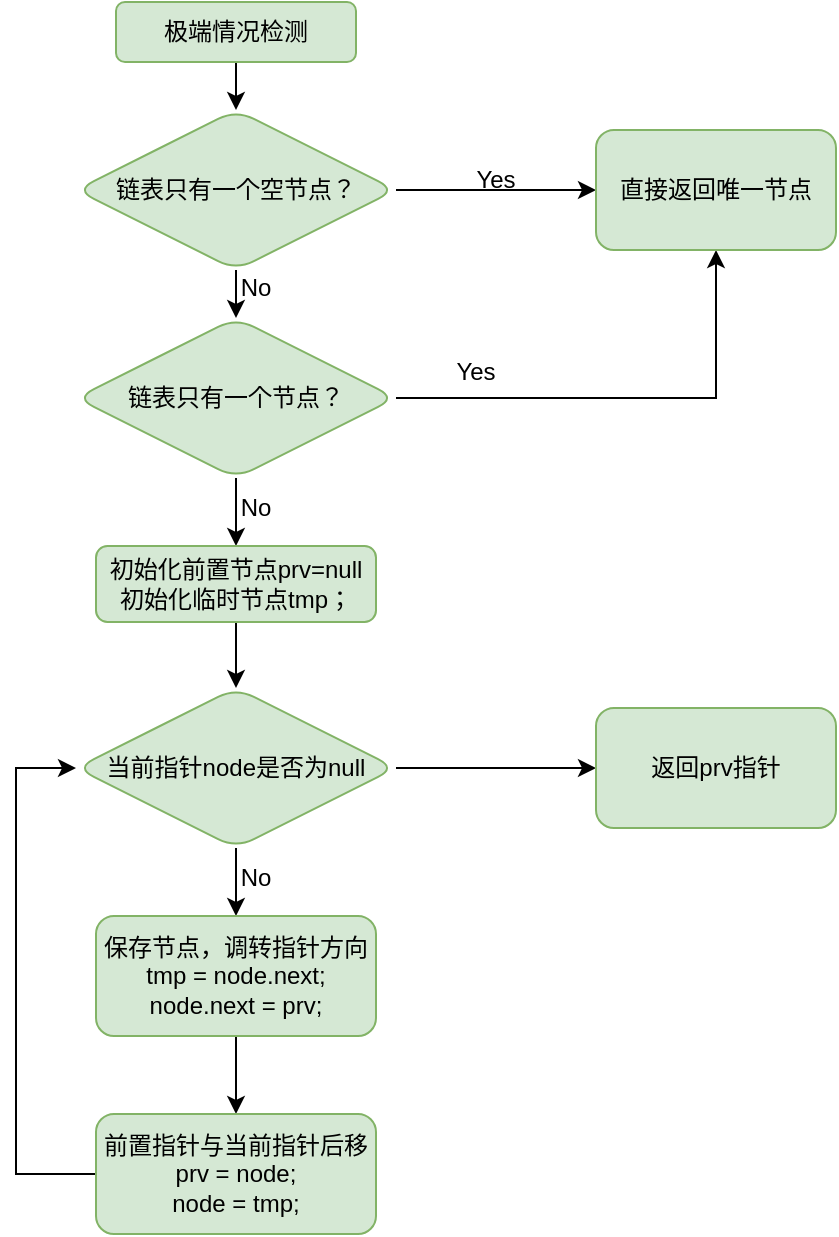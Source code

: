 <mxfile version="17.5.0" type="github" pages="4">
  <diagram id="X2HO5SKJAV-MGK70cwq4" name="反转链表">
    <mxGraphModel dx="1022" dy="380" grid="1" gridSize="10" guides="1" tooltips="1" connect="1" arrows="1" fold="1" page="1" pageScale="1" pageWidth="827" pageHeight="1169" math="0" shadow="0">
      <root>
        <mxCell id="0" />
        <mxCell id="1" parent="0" />
        <mxCell id="Ad-Zq78j_5pakSQd4hAd-4" value="" style="edgeStyle=orthogonalEdgeStyle;rounded=0;orthogonalLoop=1;jettySize=auto;html=1;" parent="1" source="Ad-Zq78j_5pakSQd4hAd-1" target="Ad-Zq78j_5pakSQd4hAd-3" edge="1">
          <mxGeometry relative="1" as="geometry" />
        </mxCell>
        <mxCell id="Ad-Zq78j_5pakSQd4hAd-1" value="极端情况检测" style="rounded=1;whiteSpace=wrap;html=1;fillColor=#d5e8d4;strokeColor=#82b366;" parent="1" vertex="1">
          <mxGeometry x="70" y="30" width="120" height="30" as="geometry" />
        </mxCell>
        <mxCell id="Ad-Zq78j_5pakSQd4hAd-6" value="" style="edgeStyle=orthogonalEdgeStyle;rounded=0;orthogonalLoop=1;jettySize=auto;html=1;" parent="1" source="Ad-Zq78j_5pakSQd4hAd-3" target="Ad-Zq78j_5pakSQd4hAd-5" edge="1">
          <mxGeometry relative="1" as="geometry" />
        </mxCell>
        <mxCell id="Ad-Zq78j_5pakSQd4hAd-8" value="" style="edgeStyle=orthogonalEdgeStyle;rounded=0;orthogonalLoop=1;jettySize=auto;html=1;" parent="1" source="Ad-Zq78j_5pakSQd4hAd-3" target="Ad-Zq78j_5pakSQd4hAd-7" edge="1">
          <mxGeometry relative="1" as="geometry" />
        </mxCell>
        <mxCell id="Ad-Zq78j_5pakSQd4hAd-3" value="链表只有一个空节点？" style="rhombus;whiteSpace=wrap;html=1;fillColor=#d5e8d4;strokeColor=#82b366;rounded=1;" parent="1" vertex="1">
          <mxGeometry x="50" y="84" width="160" height="80" as="geometry" />
        </mxCell>
        <mxCell id="Ad-Zq78j_5pakSQd4hAd-9" style="edgeStyle=orthogonalEdgeStyle;rounded=0;orthogonalLoop=1;jettySize=auto;html=1;exitX=1;exitY=0.5;exitDx=0;exitDy=0;" parent="1" source="Ad-Zq78j_5pakSQd4hAd-5" target="Ad-Zq78j_5pakSQd4hAd-7" edge="1">
          <mxGeometry relative="1" as="geometry" />
        </mxCell>
        <mxCell id="Ad-Zq78j_5pakSQd4hAd-14" value="" style="edgeStyle=orthogonalEdgeStyle;rounded=0;orthogonalLoop=1;jettySize=auto;html=1;" parent="1" source="Ad-Zq78j_5pakSQd4hAd-5" target="Ad-Zq78j_5pakSQd4hAd-13" edge="1">
          <mxGeometry relative="1" as="geometry" />
        </mxCell>
        <mxCell id="Ad-Zq78j_5pakSQd4hAd-5" value="&lt;span&gt;链表只有一个节点？&lt;/span&gt;" style="rhombus;whiteSpace=wrap;html=1;fillColor=#d5e8d4;strokeColor=#82b366;rounded=1;" parent="1" vertex="1">
          <mxGeometry x="50" y="188" width="160" height="80" as="geometry" />
        </mxCell>
        <mxCell id="Ad-Zq78j_5pakSQd4hAd-7" value="直接返回唯一节点" style="whiteSpace=wrap;html=1;fillColor=#d5e8d4;strokeColor=#82b366;rounded=1;" parent="1" vertex="1">
          <mxGeometry x="310" y="94" width="120" height="60" as="geometry" />
        </mxCell>
        <mxCell id="Ad-Zq78j_5pakSQd4hAd-10" value="No" style="text;html=1;strokeColor=none;fillColor=none;align=center;verticalAlign=middle;whiteSpace=wrap;rounded=0;" parent="1" vertex="1">
          <mxGeometry x="110" y="158" width="60" height="30" as="geometry" />
        </mxCell>
        <mxCell id="Ad-Zq78j_5pakSQd4hAd-11" value="Yes" style="text;html=1;strokeColor=none;fillColor=none;align=center;verticalAlign=middle;whiteSpace=wrap;rounded=0;" parent="1" vertex="1">
          <mxGeometry x="220" y="200" width="60" height="30" as="geometry" />
        </mxCell>
        <mxCell id="Ad-Zq78j_5pakSQd4hAd-12" value="Yes" style="text;html=1;strokeColor=none;fillColor=none;align=center;verticalAlign=middle;whiteSpace=wrap;rounded=0;" parent="1" vertex="1">
          <mxGeometry x="230" y="104" width="60" height="30" as="geometry" />
        </mxCell>
        <mxCell id="Ad-Zq78j_5pakSQd4hAd-19" value="" style="edgeStyle=orthogonalEdgeStyle;rounded=0;orthogonalLoop=1;jettySize=auto;html=1;" parent="1" source="Ad-Zq78j_5pakSQd4hAd-13" target="Ad-Zq78j_5pakSQd4hAd-18" edge="1">
          <mxGeometry relative="1" as="geometry" />
        </mxCell>
        <mxCell id="Ad-Zq78j_5pakSQd4hAd-13" value="初始化前置节点prv=null&lt;br&gt;初始化临时节点tmp；" style="whiteSpace=wrap;html=1;fillColor=#d5e8d4;strokeColor=#82b366;rounded=1;" parent="1" vertex="1">
          <mxGeometry x="60" y="302" width="140" height="38" as="geometry" />
        </mxCell>
        <mxCell id="Ad-Zq78j_5pakSQd4hAd-15" value="No" style="text;html=1;strokeColor=none;fillColor=none;align=center;verticalAlign=middle;whiteSpace=wrap;rounded=0;" parent="1" vertex="1">
          <mxGeometry x="110" y="268" width="60" height="30" as="geometry" />
        </mxCell>
        <mxCell id="Ad-Zq78j_5pakSQd4hAd-21" value="" style="edgeStyle=orthogonalEdgeStyle;rounded=0;orthogonalLoop=1;jettySize=auto;html=1;" parent="1" source="Ad-Zq78j_5pakSQd4hAd-18" target="Ad-Zq78j_5pakSQd4hAd-20" edge="1">
          <mxGeometry relative="1" as="geometry" />
        </mxCell>
        <mxCell id="Ad-Zq78j_5pakSQd4hAd-27" value="" style="edgeStyle=orthogonalEdgeStyle;rounded=0;orthogonalLoop=1;jettySize=auto;html=1;" parent="1" source="Ad-Zq78j_5pakSQd4hAd-18" target="Ad-Zq78j_5pakSQd4hAd-26" edge="1">
          <mxGeometry relative="1" as="geometry" />
        </mxCell>
        <mxCell id="Ad-Zq78j_5pakSQd4hAd-18" value="当前指针node是否为null" style="rhombus;whiteSpace=wrap;html=1;fillColor=#d5e8d4;strokeColor=#82b366;rounded=1;" parent="1" vertex="1">
          <mxGeometry x="50" y="373" width="160" height="80" as="geometry" />
        </mxCell>
        <mxCell id="Ad-Zq78j_5pakSQd4hAd-24" value="" style="edgeStyle=orthogonalEdgeStyle;rounded=0;orthogonalLoop=1;jettySize=auto;html=1;" parent="1" source="Ad-Zq78j_5pakSQd4hAd-20" target="Ad-Zq78j_5pakSQd4hAd-23" edge="1">
          <mxGeometry relative="1" as="geometry" />
        </mxCell>
        <mxCell id="Ad-Zq78j_5pakSQd4hAd-20" value="保存节点，调转指针方向&lt;br&gt;tmp = node.next;&lt;br&gt;node.next = prv;" style="whiteSpace=wrap;html=1;fillColor=#d5e8d4;strokeColor=#82b366;rounded=1;" parent="1" vertex="1">
          <mxGeometry x="60" y="487" width="140" height="60" as="geometry" />
        </mxCell>
        <mxCell id="Ad-Zq78j_5pakSQd4hAd-22" value="No" style="text;html=1;strokeColor=none;fillColor=none;align=center;verticalAlign=middle;whiteSpace=wrap;rounded=0;" parent="1" vertex="1">
          <mxGeometry x="110" y="453" width="60" height="30" as="geometry" />
        </mxCell>
        <mxCell id="Ad-Zq78j_5pakSQd4hAd-25" style="edgeStyle=orthogonalEdgeStyle;rounded=0;orthogonalLoop=1;jettySize=auto;html=1;exitX=0;exitY=0.5;exitDx=0;exitDy=0;entryX=0;entryY=0.5;entryDx=0;entryDy=0;" parent="1" source="Ad-Zq78j_5pakSQd4hAd-23" target="Ad-Zq78j_5pakSQd4hAd-18" edge="1">
          <mxGeometry relative="1" as="geometry">
            <Array as="points">
              <mxPoint x="20" y="616" />
              <mxPoint x="20" y="413" />
            </Array>
          </mxGeometry>
        </mxCell>
        <mxCell id="Ad-Zq78j_5pakSQd4hAd-23" value="前置指针与当前指针后移&lt;br&gt;prv = node;&lt;br&gt;node = tmp;" style="whiteSpace=wrap;html=1;fillColor=#d5e8d4;strokeColor=#82b366;rounded=1;" parent="1" vertex="1">
          <mxGeometry x="60" y="586" width="140" height="60" as="geometry" />
        </mxCell>
        <mxCell id="Ad-Zq78j_5pakSQd4hAd-26" value="返回prv指针" style="whiteSpace=wrap;html=1;fillColor=#d5e8d4;strokeColor=#82b366;rounded=1;" parent="1" vertex="1">
          <mxGeometry x="310" y="383" width="120" height="60" as="geometry" />
        </mxCell>
      </root>
    </mxGraphModel>
  </diagram>
  <diagram id="16IgjaPggy1D-cRRsdkL" name="无重复字符的最长子串">
    <mxGraphModel dx="782" dy="380" grid="1" gridSize="10" guides="1" tooltips="1" connect="1" arrows="1" fold="1" page="1" pageScale="1" pageWidth="827" pageHeight="1169" math="0" shadow="0">
      <root>
        <mxCell id="0" />
        <mxCell id="1" parent="0" />
        <mxCell id="MC6HlJp39Pae0oxpBvEa-3" value="" style="edgeStyle=orthogonalEdgeStyle;rounded=0;orthogonalLoop=1;jettySize=auto;html=1;" parent="1" source="MC6HlJp39Pae0oxpBvEa-1" target="MC6HlJp39Pae0oxpBvEa-2" edge="1">
          <mxGeometry relative="1" as="geometry" />
        </mxCell>
        <mxCell id="MC6HlJp39Pae0oxpBvEa-1" value="初始化左指针，右指针，结果长度len" style="rounded=1;whiteSpace=wrap;html=1;fillColor=#d5e8d4;strokeColor=#82b366;" parent="1" vertex="1">
          <mxGeometry x="110" y="148" width="210" height="40" as="geometry" />
        </mxCell>
        <mxCell id="MC6HlJp39Pae0oxpBvEa-7" value="" style="edgeStyle=orthogonalEdgeStyle;rounded=0;orthogonalLoop=1;jettySize=auto;html=1;entryX=0.5;entryY=0;entryDx=0;entryDy=0;" parent="1" source="MC6HlJp39Pae0oxpBvEa-2" target="MC6HlJp39Pae0oxpBvEa-8" edge="1">
          <mxGeometry relative="1" as="geometry">
            <mxPoint x="215.04" y="221.014" as="targetPoint" />
          </mxGeometry>
        </mxCell>
        <mxCell id="6Lp9jjhcZdvncK8w834M-12" style="edgeStyle=orthogonalEdgeStyle;rounded=0;orthogonalLoop=1;jettySize=auto;html=1;exitX=1;exitY=0.5;exitDx=0;exitDy=0;entryX=1;entryY=0.5;entryDx=0;entryDy=0;" parent="1" source="MC6HlJp39Pae0oxpBvEa-2" target="MC6HlJp39Pae0oxpBvEa-21" edge="1">
          <mxGeometry relative="1" as="geometry" />
        </mxCell>
        <mxCell id="MC6HlJp39Pae0oxpBvEa-2" value="检查是否有重复字符？" style="rhombus;whiteSpace=wrap;html=1;fillColor=#d5e8d4;strokeColor=#82b366;rounded=1;" parent="1" vertex="1">
          <mxGeometry x="100" y="226" width="230" height="80" as="geometry" />
        </mxCell>
        <mxCell id="MC6HlJp39Pae0oxpBvEa-22" value="" style="edgeStyle=orthogonalEdgeStyle;rounded=0;orthogonalLoop=1;jettySize=auto;html=1;" parent="1" source="MC6HlJp39Pae0oxpBvEa-8" target="MC6HlJp39Pae0oxpBvEa-21" edge="1">
          <mxGeometry relative="1" as="geometry" />
        </mxCell>
        <mxCell id="MC6HlJp39Pae0oxpBvEa-8" value="左指针位置&amp;nbsp;&lt;br&gt;l = Math.max(map.get(重复字符)，l)" style="whiteSpace=wrap;html=1;fillColor=#d5e8d4;strokeColor=#82b366;rounded=1;" parent="1" vertex="1">
          <mxGeometry x="90" y="342" width="250" height="60" as="geometry" />
        </mxCell>
        <mxCell id="6Lp9jjhcZdvncK8w834M-1" value="" style="edgeStyle=orthogonalEdgeStyle;rounded=0;orthogonalLoop=1;jettySize=auto;html=1;" parent="1" source="MC6HlJp39Pae0oxpBvEa-21" target="MC6HlJp39Pae0oxpBvEa-25" edge="1">
          <mxGeometry relative="1" as="geometry" />
        </mxCell>
        <mxCell id="MC6HlJp39Pae0oxpBvEa-21" value="tmp&amp;nbsp; = r - l + 1；" style="whiteSpace=wrap;html=1;fillColor=#d5e8d4;strokeColor=#82b366;rounded=1;" parent="1" vertex="1">
          <mxGeometry x="90" y="461" width="250" height="60" as="geometry" />
        </mxCell>
        <mxCell id="6Lp9jjhcZdvncK8w834M-2" value="" style="edgeStyle=orthogonalEdgeStyle;rounded=0;orthogonalLoop=1;jettySize=auto;html=1;" parent="1" source="MC6HlJp39Pae0oxpBvEa-25" target="MC6HlJp39Pae0oxpBvEa-27" edge="1">
          <mxGeometry relative="1" as="geometry" />
        </mxCell>
        <mxCell id="MC6HlJp39Pae0oxpBvEa-25" value="len = Math.max(tmp, len)" style="whiteSpace=wrap;html=1;fillColor=#d5e8d4;strokeColor=#82b366;rounded=1;" parent="1" vertex="1">
          <mxGeometry x="90" y="560" width="250" height="60" as="geometry" />
        </mxCell>
        <mxCell id="6Lp9jjhcZdvncK8w834M-5" value="" style="edgeStyle=orthogonalEdgeStyle;rounded=0;orthogonalLoop=1;jettySize=auto;html=1;" parent="1" source="MC6HlJp39Pae0oxpBvEa-27" target="6Lp9jjhcZdvncK8w834M-4" edge="1">
          <mxGeometry relative="1" as="geometry" />
        </mxCell>
        <mxCell id="MC6HlJp39Pae0oxpBvEa-27" value="记录出现的字符以及其下标" style="rounded=1;whiteSpace=wrap;html=1;fillColor=#d5e8d4;strokeColor=#82b366;" parent="1" vertex="1">
          <mxGeometry x="85" y="660" width="260" height="60" as="geometry" />
        </mxCell>
        <mxCell id="6Lp9jjhcZdvncK8w834M-6" style="edgeStyle=orthogonalEdgeStyle;rounded=0;orthogonalLoop=1;jettySize=auto;html=1;exitX=0;exitY=0.5;exitDx=0;exitDy=0;entryX=0;entryY=0.5;entryDx=0;entryDy=0;" parent="1" source="6Lp9jjhcZdvncK8w834M-4" target="MC6HlJp39Pae0oxpBvEa-2" edge="1">
          <mxGeometry relative="1" as="geometry">
            <Array as="points">
              <mxPoint x="30" y="790" />
              <mxPoint x="30" y="266" />
            </Array>
          </mxGeometry>
        </mxCell>
        <mxCell id="6Lp9jjhcZdvncK8w834M-4" value="右指针后移一位" style="rounded=1;whiteSpace=wrap;html=1;fillColor=#d5e8d4;strokeColor=#82b366;" parent="1" vertex="1">
          <mxGeometry x="85" y="760" width="260" height="60" as="geometry" />
        </mxCell>
        <mxCell id="6Lp9jjhcZdvncK8w834M-8" value="NO" style="text;html=1;strokeColor=none;fillColor=none;align=center;verticalAlign=middle;whiteSpace=wrap;rounded=0;" parent="1" vertex="1">
          <mxGeometry x="345" y="226" width="60" height="30" as="geometry" />
        </mxCell>
        <mxCell id="6Lp9jjhcZdvncK8w834M-10" value="Yes" style="text;html=1;strokeColor=none;fillColor=none;align=center;verticalAlign=middle;whiteSpace=wrap;rounded=0;" parent="1" vertex="1">
          <mxGeometry x="212" y="305" width="60" height="30" as="geometry" />
        </mxCell>
      </root>
    </mxGraphModel>
  </diagram>
  <diagram id="4B4qVe5rNJB4f1c4CRTM" name="数组中的第K个最大元素">
    <mxGraphModel dx="539" dy="262" grid="1" gridSize="10" guides="1" tooltips="1" connect="1" arrows="1" fold="1" page="1" pageScale="1" pageWidth="827" pageHeight="1169" math="0" shadow="0">
      <root>
        <mxCell id="0" />
        <mxCell id="1" parent="0" />
        <mxCell id="51vF44mHL_PRQtkX5z1E-3" value="" style="edgeStyle=orthogonalEdgeStyle;rounded=0;orthogonalLoop=1;jettySize=auto;html=1;" edge="1" parent="1" source="51vF44mHL_PRQtkX5z1E-1" target="51vF44mHL_PRQtkX5z1E-2">
          <mxGeometry relative="1" as="geometry" />
        </mxCell>
        <mxCell id="51vF44mHL_PRQtkX5z1E-1" value="新建小顶堆" style="rounded=1;whiteSpace=wrap;html=1;fillColor=#d5e8d4;strokeColor=#82b366;" vertex="1" parent="1">
          <mxGeometry x="130" y="50" width="130" height="30" as="geometry" />
        </mxCell>
        <mxCell id="51vF44mHL_PRQtkX5z1E-8" value="" style="edgeStyle=orthogonalEdgeStyle;rounded=0;orthogonalLoop=1;jettySize=auto;html=1;" edge="1" parent="1" source="51vF44mHL_PRQtkX5z1E-2" target="51vF44mHL_PRQtkX5z1E-6">
          <mxGeometry relative="1" as="geometry" />
        </mxCell>
        <mxCell id="RS5wZd_UtbWYDeqEEmyp-9" value="" style="edgeStyle=orthogonalEdgeStyle;rounded=0;orthogonalLoop=1;jettySize=auto;html=1;" edge="1" parent="1" source="51vF44mHL_PRQtkX5z1E-2" target="RS5wZd_UtbWYDeqEEmyp-8">
          <mxGeometry relative="1" as="geometry" />
        </mxCell>
        <mxCell id="51vF44mHL_PRQtkX5z1E-2" value="元素依次压入小顶堆" style="rounded=1;whiteSpace=wrap;html=1;fillColor=#d5e8d4;strokeColor=#82b366;" vertex="1" parent="1">
          <mxGeometry x="130" y="122" width="130" height="30" as="geometry" />
        </mxCell>
        <mxCell id="RS5wZd_UtbWYDeqEEmyp-2" value="" style="edgeStyle=orthogonalEdgeStyle;rounded=0;orthogonalLoop=1;jettySize=auto;html=1;" edge="1" parent="1" source="51vF44mHL_PRQtkX5z1E-6" target="RS5wZd_UtbWYDeqEEmyp-1">
          <mxGeometry relative="1" as="geometry" />
        </mxCell>
        <mxCell id="RS5wZd_UtbWYDeqEEmyp-4" value="" style="edgeStyle=orthogonalEdgeStyle;rounded=0;orthogonalLoop=1;jettySize=auto;html=1;" edge="1" parent="1" source="51vF44mHL_PRQtkX5z1E-6" target="RS5wZd_UtbWYDeqEEmyp-3">
          <mxGeometry relative="1" as="geometry" />
        </mxCell>
        <mxCell id="51vF44mHL_PRQtkX5z1E-6" value="堆的尺寸大于K" style="rhombus;whiteSpace=wrap;html=1;fillColor=#d5e8d4;strokeColor=#82b366;rounded=1;" vertex="1" parent="1">
          <mxGeometry x="120" y="179" width="150" height="80" as="geometry" />
        </mxCell>
        <mxCell id="RS5wZd_UtbWYDeqEEmyp-1" value="弹出多的元素" style="whiteSpace=wrap;html=1;fillColor=#d5e8d4;strokeColor=#82b366;rounded=1;" vertex="1" parent="1">
          <mxGeometry x="312" y="204" width="120" height="30" as="geometry" />
        </mxCell>
        <mxCell id="RS5wZd_UtbWYDeqEEmyp-7" style="edgeStyle=orthogonalEdgeStyle;rounded=0;orthogonalLoop=1;jettySize=auto;html=1;exitX=0;exitY=0.5;exitDx=0;exitDy=0;entryX=0;entryY=0.5;entryDx=0;entryDy=0;" edge="1" parent="1" source="RS5wZd_UtbWYDeqEEmyp-3" target="51vF44mHL_PRQtkX5z1E-2">
          <mxGeometry relative="1" as="geometry" />
        </mxCell>
        <mxCell id="RS5wZd_UtbWYDeqEEmyp-3" value="继续压入" style="whiteSpace=wrap;html=1;fillColor=#d5e8d4;strokeColor=#82b366;rounded=1;" vertex="1" parent="1">
          <mxGeometry x="135" y="292" width="120" height="28" as="geometry" />
        </mxCell>
        <mxCell id="RS5wZd_UtbWYDeqEEmyp-5" value="No" style="text;html=1;strokeColor=none;fillColor=none;align=center;verticalAlign=middle;whiteSpace=wrap;rounded=0;" vertex="1" parent="1">
          <mxGeometry x="200" y="259" width="30" height="30" as="geometry" />
        </mxCell>
        <mxCell id="RS5wZd_UtbWYDeqEEmyp-6" value="Yes" style="text;html=1;strokeColor=none;fillColor=none;align=center;verticalAlign=middle;whiteSpace=wrap;rounded=0;" vertex="1" parent="1">
          <mxGeometry x="270" y="190" width="30" height="30" as="geometry" />
        </mxCell>
        <mxCell id="RS5wZd_UtbWYDeqEEmyp-8" value="所有元素遍历完成后，取堆顶元素即为第K大的值，堆底即为最大的元素" style="whiteSpace=wrap;html=1;fillColor=#d5e8d4;strokeColor=#82b366;rounded=1;" vertex="1" parent="1">
          <mxGeometry x="345" y="107" width="120" height="60" as="geometry" />
        </mxCell>
      </root>
    </mxGraphModel>
  </diagram>
  <diagram id="tDt2x9BniHM5gpZu2v8g" name="K 个一组翻转链表">
    <mxGraphModel dx="447" dy="217" grid="1" gridSize="10" guides="1" tooltips="1" connect="1" arrows="1" fold="1" page="1" pageScale="1" pageWidth="827" pageHeight="1169" math="0" shadow="0">
      <root>
        <mxCell id="0" />
        <mxCell id="1" parent="0" />
        <mxCell id="R49HvG60e09yNwkqFIrP-1" value="链表局部&lt;span style=&quot;text-align: left&quot;&gt;翻转&lt;/span&gt;方法" style="rounded=1;whiteSpace=wrap;html=1;fillColor=#d5e8d4;strokeColor=#82b366;" vertex="1" parent="1">
          <mxGeometry x="150" y="60" width="120" height="40" as="geometry" />
        </mxCell>
        <mxCell id="R49HvG60e09yNwkqFIrP-4" value="&lt;div style=&quot;text-align: left&quot;&gt;&lt;span&gt;输入：&lt;/span&gt;&lt;/div&gt;&lt;span style=&quot;white-space: pre&quot;&gt;	&lt;/span&gt;局部头，局部尾&lt;br&gt;&lt;div style=&quot;text-align: left&quot;&gt;输出：&lt;/div&gt;&lt;div style=&quot;text-align: left&quot;&gt;&lt;span style=&quot;white-space: pre&quot;&gt;	&lt;/span&gt;翻转后的头节点&lt;br&gt;&lt;/div&gt;" style="rounded=1;whiteSpace=wrap;html=1;" vertex="1" parent="1">
          <mxGeometry x="20" y="50" width="120" height="60" as="geometry" />
        </mxCell>
        <mxCell id="R49HvG60e09yNwkqFIrP-5" value="&lt;div style=&quot;text-align: left&quot;&gt;类似于链表反转的思想；&lt;/div&gt;&lt;div style=&quot;text-align: left&quot;&gt;区别就是翻转链表有头有尾&lt;/div&gt;" style="rounded=1;whiteSpace=wrap;html=1;" vertex="1" parent="1">
          <mxGeometry x="130" y="120" width="150" height="60" as="geometry" />
        </mxCell>
        <mxCell id="R49HvG60e09yNwkqFIrP-9" value="" style="edgeStyle=orthogonalEdgeStyle;rounded=0;orthogonalLoop=1;jettySize=auto;html=1;" edge="1" parent="1" source="R49HvG60e09yNwkqFIrP-6" target="R49HvG60e09yNwkqFIrP-8">
          <mxGeometry relative="1" as="geometry" />
        </mxCell>
        <mxCell id="R49HvG60e09yNwkqFIrP-6" value="保存首指针" style="rounded=1;whiteSpace=wrap;html=1;fillColor=#d5e8d4;strokeColor=#82b366;" vertex="1" parent="1">
          <mxGeometry x="400" y="60" width="120" height="40" as="geometry" />
        </mxCell>
        <mxCell id="R49HvG60e09yNwkqFIrP-7" value="&lt;span style=&quot;color: rgb(0 , 0 , 0) ; font-family: &amp;#34;helvetica&amp;#34; ; font-size: 12px ; font-style: normal ; font-weight: 400 ; letter-spacing: normal ; text-indent: 0px ; text-transform: none ; word-spacing: 0px ; background-color: rgb(248 , 249 , 250) ; display: inline ; float: none&quot;&gt;确定需翻转链表&lt;/span&gt;" style="text;whiteSpace=wrap;html=1;align=center;" vertex="1" parent="1">
          <mxGeometry x="396" y="20" width="130" height="30" as="geometry" />
        </mxCell>
        <mxCell id="R49HvG60e09yNwkqFIrP-11" value="" style="edgeStyle=orthogonalEdgeStyle;rounded=0;orthogonalLoop=1;jettySize=auto;html=1;" edge="1" parent="1" source="R49HvG60e09yNwkqFIrP-8" target="R49HvG60e09yNwkqFIrP-10">
          <mxGeometry relative="1" as="geometry" />
        </mxCell>
        <mxCell id="R49HvG60e09yNwkqFIrP-8" value="遍历找到尾指针" style="rounded=1;whiteSpace=wrap;html=1;fillColor=#d5e8d4;strokeColor=#82b366;" vertex="1" parent="1">
          <mxGeometry x="400" y="140" width="120" height="40" as="geometry" />
        </mxCell>
        <mxCell id="R49HvG60e09yNwkqFIrP-13" value="" style="edgeStyle=orthogonalEdgeStyle;rounded=0;orthogonalLoop=1;jettySize=auto;html=1;" edge="1" parent="1" source="R49HvG60e09yNwkqFIrP-10" target="R49HvG60e09yNwkqFIrP-12">
          <mxGeometry relative="1" as="geometry" />
        </mxCell>
        <mxCell id="R49HvG60e09yNwkqFIrP-15" value="" style="edgeStyle=orthogonalEdgeStyle;rounded=0;orthogonalLoop=1;jettySize=auto;html=1;" edge="1" parent="1" source="R49HvG60e09yNwkqFIrP-10" target="R49HvG60e09yNwkqFIrP-14">
          <mxGeometry relative="1" as="geometry" />
        </mxCell>
        <mxCell id="R49HvG60e09yNwkqFIrP-10" value="找尾指针时，&lt;br&gt;发现了null节点" style="rhombus;whiteSpace=wrap;html=1;fillColor=#d5e8d4;strokeColor=#82b366;rounded=1;" vertex="1" parent="1">
          <mxGeometry x="370" y="210" width="180" height="80" as="geometry" />
        </mxCell>
        <mxCell id="R49HvG60e09yNwkqFIrP-12" value="长度不够k，直接返回" style="whiteSpace=wrap;html=1;fillColor=#d5e8d4;strokeColor=#82b366;rounded=1;" vertex="1" parent="1">
          <mxGeometry x="660" y="240" width="120" height="20" as="geometry" />
        </mxCell>
        <mxCell id="R49HvG60e09yNwkqFIrP-17" value="" style="edgeStyle=orthogonalEdgeStyle;rounded=0;orthogonalLoop=1;jettySize=auto;html=1;" edge="1" parent="1" source="R49HvG60e09yNwkqFIrP-14" target="R49HvG60e09yNwkqFIrP-16">
          <mxGeometry relative="1" as="geometry" />
        </mxCell>
        <mxCell id="R49HvG60e09yNwkqFIrP-14" value="保存下次遍历的首指针" style="whiteSpace=wrap;html=1;fillColor=#d5e8d4;strokeColor=#82b366;rounded=1;" vertex="1" parent="1">
          <mxGeometry x="390" y="321" width="140" height="29" as="geometry" />
        </mxCell>
        <mxCell id="R49HvG60e09yNwkqFIrP-19" value="" style="edgeStyle=orthogonalEdgeStyle;rounded=0;orthogonalLoop=1;jettySize=auto;html=1;" edge="1" parent="1" source="R49HvG60e09yNwkqFIrP-16" target="R49HvG60e09yNwkqFIrP-18">
          <mxGeometry relative="1" as="geometry" />
        </mxCell>
        <mxCell id="R49HvG60e09yNwkqFIrP-16" value="翻转局部代码" style="whiteSpace=wrap;html=1;fillColor=#d5e8d4;strokeColor=#82b366;rounded=1;" vertex="1" parent="1">
          <mxGeometry x="390" y="383" width="140" height="29" as="geometry" />
        </mxCell>
        <mxCell id="R49HvG60e09yNwkqFIrP-18" value="反转后的尾节点指向新的被翻转片段的首节点" style="whiteSpace=wrap;html=1;fillColor=#d5e8d4;strokeColor=#82b366;rounded=1;" vertex="1" parent="1">
          <mxGeometry x="390" y="445" width="140" height="29" as="geometry" />
        </mxCell>
      </root>
    </mxGraphModel>
  </diagram>
</mxfile>
